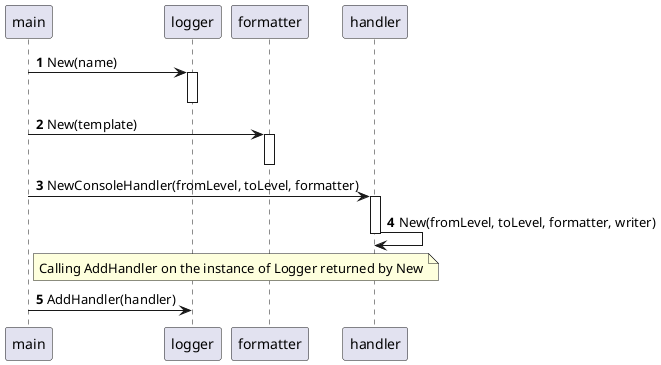 @startuml
'https://plantuml.com/sequence-diagram

autonumber

participant main
participant logger
participant formatter
participant handler

main -> logger: New(name)
activate logger
deactivate logger

main -> formatter: New(template)
activate formatter
deactivate formatter

main -> handler: NewConsoleHandler(fromLevel, toLevel, formatter)
activate handler
handler -> handler: New(fromLevel, toLevel, formatter, writer)
deactivate handler

note right of main: Calling AddHandler on the instance of Logger returned by New
main -> logger: AddHandler(handler)
@enduml